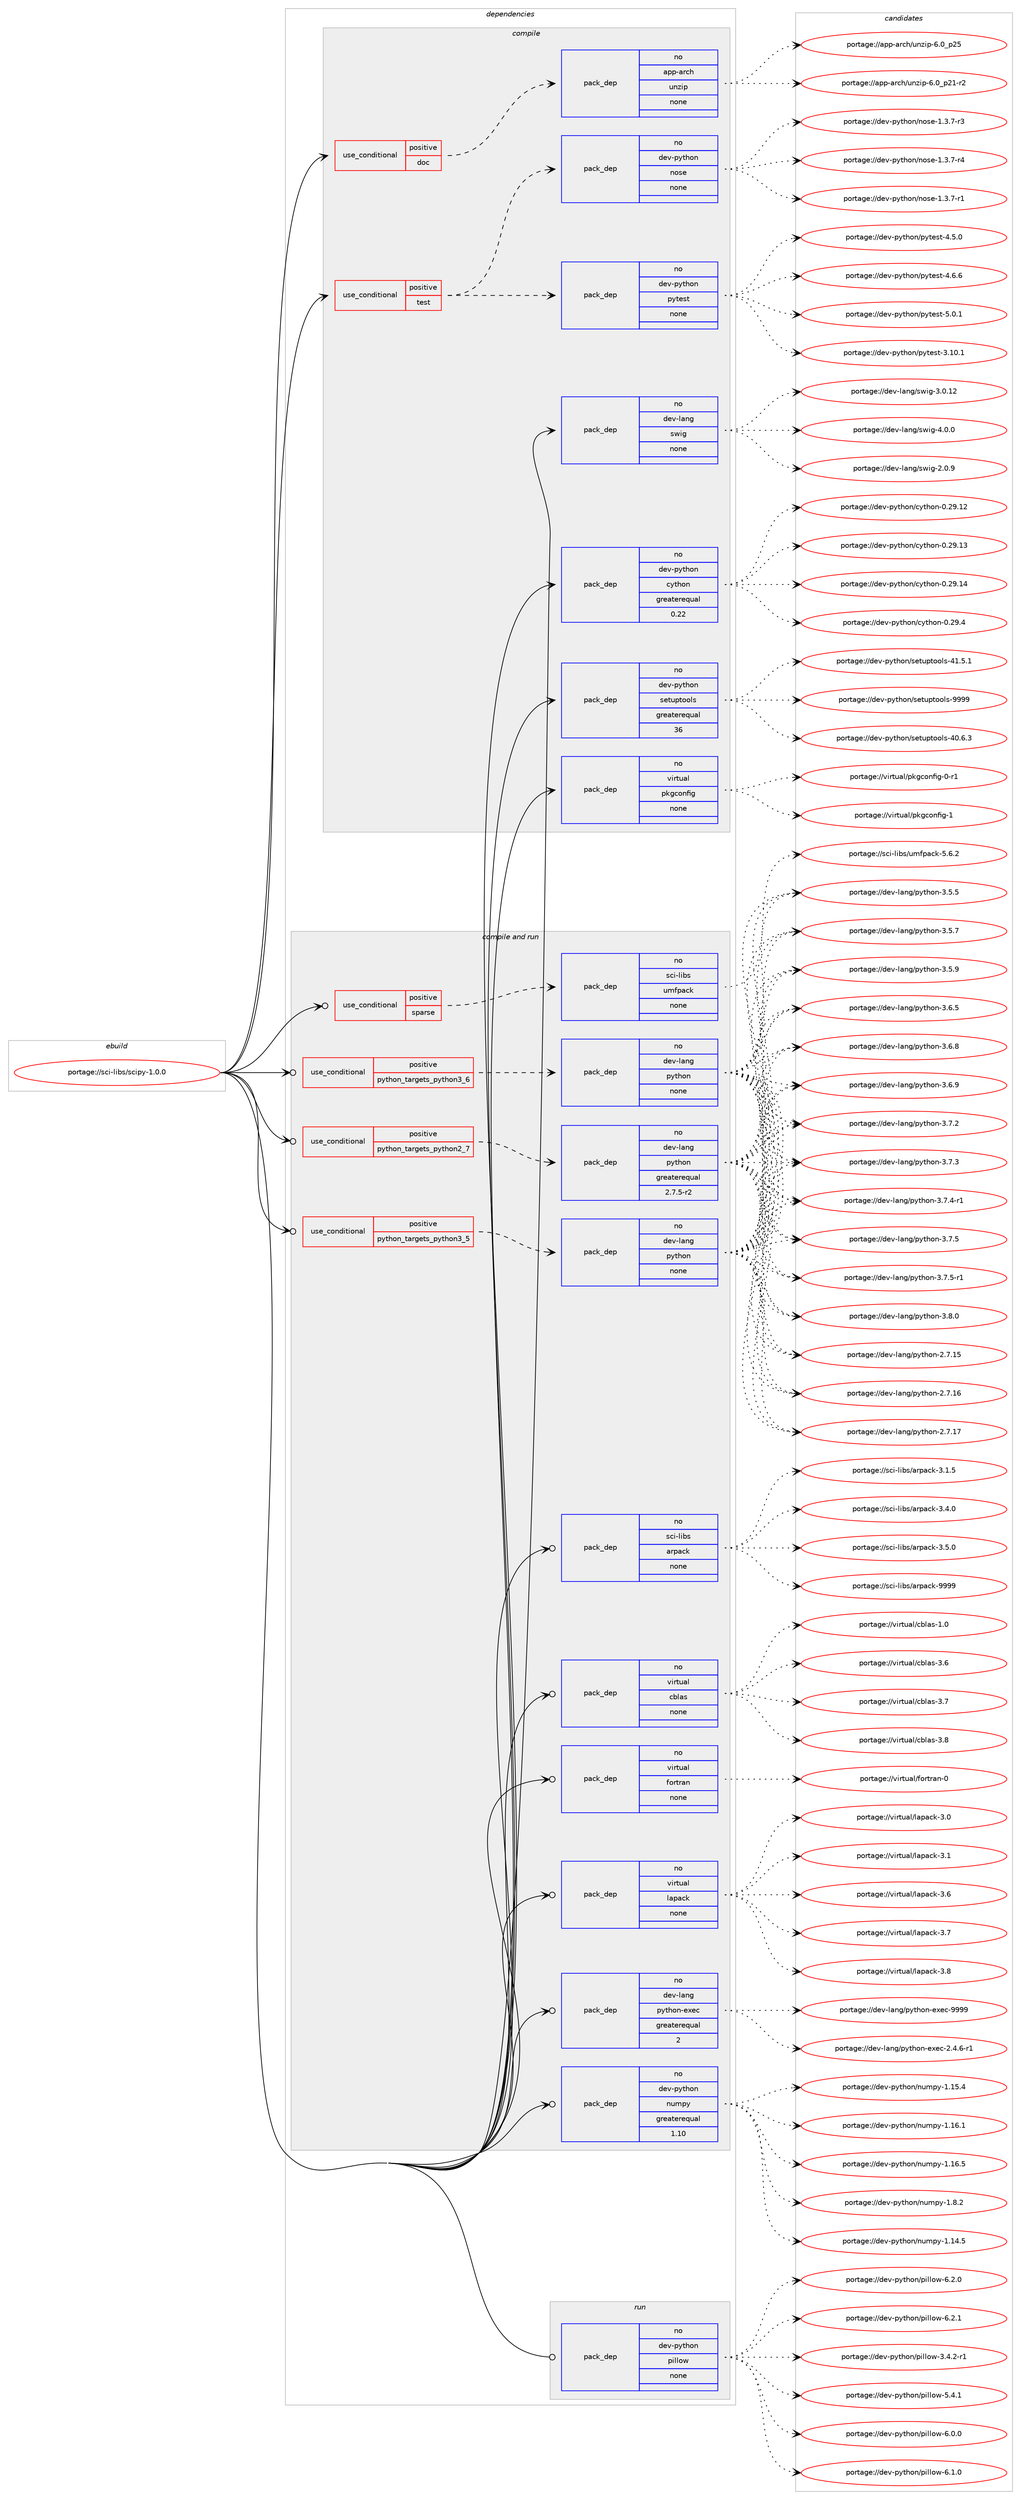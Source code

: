 digraph prolog {

# *************
# Graph options
# *************

newrank=true;
concentrate=true;
compound=true;
graph [rankdir=LR,fontname=Helvetica,fontsize=10,ranksep=1.5];#, ranksep=2.5, nodesep=0.2];
edge  [arrowhead=vee];
node  [fontname=Helvetica,fontsize=10];

# **********
# The ebuild
# **********

subgraph cluster_leftcol {
color=gray;
rank=same;
label=<<i>ebuild</i>>;
id [label="portage://sci-libs/scipy-1.0.0", color=red, width=4, href="../sci-libs/scipy-1.0.0.svg"];
}

# ****************
# The dependencies
# ****************

subgraph cluster_midcol {
color=gray;
label=<<i>dependencies</i>>;
subgraph cluster_compile {
fillcolor="#eeeeee";
style=filled;
label=<<i>compile</i>>;
subgraph cond97226 {
dependency392703 [label=<<TABLE BORDER="0" CELLBORDER="1" CELLSPACING="0" CELLPADDING="4"><TR><TD ROWSPAN="3" CELLPADDING="10">use_conditional</TD></TR><TR><TD>positive</TD></TR><TR><TD>doc</TD></TR></TABLE>>, shape=none, color=red];
subgraph pack288806 {
dependency392704 [label=<<TABLE BORDER="0" CELLBORDER="1" CELLSPACING="0" CELLPADDING="4" WIDTH="220"><TR><TD ROWSPAN="6" CELLPADDING="30">pack_dep</TD></TR><TR><TD WIDTH="110">no</TD></TR><TR><TD>app-arch</TD></TR><TR><TD>unzip</TD></TR><TR><TD>none</TD></TR><TR><TD></TD></TR></TABLE>>, shape=none, color=blue];
}
dependency392703:e -> dependency392704:w [weight=20,style="dashed",arrowhead="vee"];
}
id:e -> dependency392703:w [weight=20,style="solid",arrowhead="vee"];
subgraph cond97227 {
dependency392705 [label=<<TABLE BORDER="0" CELLBORDER="1" CELLSPACING="0" CELLPADDING="4"><TR><TD ROWSPAN="3" CELLPADDING="10">use_conditional</TD></TR><TR><TD>positive</TD></TR><TR><TD>test</TD></TR></TABLE>>, shape=none, color=red];
subgraph pack288807 {
dependency392706 [label=<<TABLE BORDER="0" CELLBORDER="1" CELLSPACING="0" CELLPADDING="4" WIDTH="220"><TR><TD ROWSPAN="6" CELLPADDING="30">pack_dep</TD></TR><TR><TD WIDTH="110">no</TD></TR><TR><TD>dev-python</TD></TR><TR><TD>nose</TD></TR><TR><TD>none</TD></TR><TR><TD></TD></TR></TABLE>>, shape=none, color=blue];
}
dependency392705:e -> dependency392706:w [weight=20,style="dashed",arrowhead="vee"];
subgraph pack288808 {
dependency392707 [label=<<TABLE BORDER="0" CELLBORDER="1" CELLSPACING="0" CELLPADDING="4" WIDTH="220"><TR><TD ROWSPAN="6" CELLPADDING="30">pack_dep</TD></TR><TR><TD WIDTH="110">no</TD></TR><TR><TD>dev-python</TD></TR><TR><TD>pytest</TD></TR><TR><TD>none</TD></TR><TR><TD></TD></TR></TABLE>>, shape=none, color=blue];
}
dependency392705:e -> dependency392707:w [weight=20,style="dashed",arrowhead="vee"];
}
id:e -> dependency392705:w [weight=20,style="solid",arrowhead="vee"];
subgraph pack288809 {
dependency392708 [label=<<TABLE BORDER="0" CELLBORDER="1" CELLSPACING="0" CELLPADDING="4" WIDTH="220"><TR><TD ROWSPAN="6" CELLPADDING="30">pack_dep</TD></TR><TR><TD WIDTH="110">no</TD></TR><TR><TD>dev-lang</TD></TR><TR><TD>swig</TD></TR><TR><TD>none</TD></TR><TR><TD></TD></TR></TABLE>>, shape=none, color=blue];
}
id:e -> dependency392708:w [weight=20,style="solid",arrowhead="vee"];
subgraph pack288810 {
dependency392709 [label=<<TABLE BORDER="0" CELLBORDER="1" CELLSPACING="0" CELLPADDING="4" WIDTH="220"><TR><TD ROWSPAN="6" CELLPADDING="30">pack_dep</TD></TR><TR><TD WIDTH="110">no</TD></TR><TR><TD>dev-python</TD></TR><TR><TD>cython</TD></TR><TR><TD>greaterequal</TD></TR><TR><TD>0.22</TD></TR></TABLE>>, shape=none, color=blue];
}
id:e -> dependency392709:w [weight=20,style="solid",arrowhead="vee"];
subgraph pack288811 {
dependency392710 [label=<<TABLE BORDER="0" CELLBORDER="1" CELLSPACING="0" CELLPADDING="4" WIDTH="220"><TR><TD ROWSPAN="6" CELLPADDING="30">pack_dep</TD></TR><TR><TD WIDTH="110">no</TD></TR><TR><TD>dev-python</TD></TR><TR><TD>setuptools</TD></TR><TR><TD>greaterequal</TD></TR><TR><TD>36</TD></TR></TABLE>>, shape=none, color=blue];
}
id:e -> dependency392710:w [weight=20,style="solid",arrowhead="vee"];
subgraph pack288812 {
dependency392711 [label=<<TABLE BORDER="0" CELLBORDER="1" CELLSPACING="0" CELLPADDING="4" WIDTH="220"><TR><TD ROWSPAN="6" CELLPADDING="30">pack_dep</TD></TR><TR><TD WIDTH="110">no</TD></TR><TR><TD>virtual</TD></TR><TR><TD>pkgconfig</TD></TR><TR><TD>none</TD></TR><TR><TD></TD></TR></TABLE>>, shape=none, color=blue];
}
id:e -> dependency392711:w [weight=20,style="solid",arrowhead="vee"];
}
subgraph cluster_compileandrun {
fillcolor="#eeeeee";
style=filled;
label=<<i>compile and run</i>>;
subgraph cond97228 {
dependency392712 [label=<<TABLE BORDER="0" CELLBORDER="1" CELLSPACING="0" CELLPADDING="4"><TR><TD ROWSPAN="3" CELLPADDING="10">use_conditional</TD></TR><TR><TD>positive</TD></TR><TR><TD>python_targets_python2_7</TD></TR></TABLE>>, shape=none, color=red];
subgraph pack288813 {
dependency392713 [label=<<TABLE BORDER="0" CELLBORDER="1" CELLSPACING="0" CELLPADDING="4" WIDTH="220"><TR><TD ROWSPAN="6" CELLPADDING="30">pack_dep</TD></TR><TR><TD WIDTH="110">no</TD></TR><TR><TD>dev-lang</TD></TR><TR><TD>python</TD></TR><TR><TD>greaterequal</TD></TR><TR><TD>2.7.5-r2</TD></TR></TABLE>>, shape=none, color=blue];
}
dependency392712:e -> dependency392713:w [weight=20,style="dashed",arrowhead="vee"];
}
id:e -> dependency392712:w [weight=20,style="solid",arrowhead="odotvee"];
subgraph cond97229 {
dependency392714 [label=<<TABLE BORDER="0" CELLBORDER="1" CELLSPACING="0" CELLPADDING="4"><TR><TD ROWSPAN="3" CELLPADDING="10">use_conditional</TD></TR><TR><TD>positive</TD></TR><TR><TD>python_targets_python3_5</TD></TR></TABLE>>, shape=none, color=red];
subgraph pack288814 {
dependency392715 [label=<<TABLE BORDER="0" CELLBORDER="1" CELLSPACING="0" CELLPADDING="4" WIDTH="220"><TR><TD ROWSPAN="6" CELLPADDING="30">pack_dep</TD></TR><TR><TD WIDTH="110">no</TD></TR><TR><TD>dev-lang</TD></TR><TR><TD>python</TD></TR><TR><TD>none</TD></TR><TR><TD></TD></TR></TABLE>>, shape=none, color=blue];
}
dependency392714:e -> dependency392715:w [weight=20,style="dashed",arrowhead="vee"];
}
id:e -> dependency392714:w [weight=20,style="solid",arrowhead="odotvee"];
subgraph cond97230 {
dependency392716 [label=<<TABLE BORDER="0" CELLBORDER="1" CELLSPACING="0" CELLPADDING="4"><TR><TD ROWSPAN="3" CELLPADDING="10">use_conditional</TD></TR><TR><TD>positive</TD></TR><TR><TD>python_targets_python3_6</TD></TR></TABLE>>, shape=none, color=red];
subgraph pack288815 {
dependency392717 [label=<<TABLE BORDER="0" CELLBORDER="1" CELLSPACING="0" CELLPADDING="4" WIDTH="220"><TR><TD ROWSPAN="6" CELLPADDING="30">pack_dep</TD></TR><TR><TD WIDTH="110">no</TD></TR><TR><TD>dev-lang</TD></TR><TR><TD>python</TD></TR><TR><TD>none</TD></TR><TR><TD></TD></TR></TABLE>>, shape=none, color=blue];
}
dependency392716:e -> dependency392717:w [weight=20,style="dashed",arrowhead="vee"];
}
id:e -> dependency392716:w [weight=20,style="solid",arrowhead="odotvee"];
subgraph cond97231 {
dependency392718 [label=<<TABLE BORDER="0" CELLBORDER="1" CELLSPACING="0" CELLPADDING="4"><TR><TD ROWSPAN="3" CELLPADDING="10">use_conditional</TD></TR><TR><TD>positive</TD></TR><TR><TD>sparse</TD></TR></TABLE>>, shape=none, color=red];
subgraph pack288816 {
dependency392719 [label=<<TABLE BORDER="0" CELLBORDER="1" CELLSPACING="0" CELLPADDING="4" WIDTH="220"><TR><TD ROWSPAN="6" CELLPADDING="30">pack_dep</TD></TR><TR><TD WIDTH="110">no</TD></TR><TR><TD>sci-libs</TD></TR><TR><TD>umfpack</TD></TR><TR><TD>none</TD></TR><TR><TD></TD></TR></TABLE>>, shape=none, color=blue];
}
dependency392718:e -> dependency392719:w [weight=20,style="dashed",arrowhead="vee"];
}
id:e -> dependency392718:w [weight=20,style="solid",arrowhead="odotvee"];
subgraph pack288817 {
dependency392720 [label=<<TABLE BORDER="0" CELLBORDER="1" CELLSPACING="0" CELLPADDING="4" WIDTH="220"><TR><TD ROWSPAN="6" CELLPADDING="30">pack_dep</TD></TR><TR><TD WIDTH="110">no</TD></TR><TR><TD>dev-lang</TD></TR><TR><TD>python-exec</TD></TR><TR><TD>greaterequal</TD></TR><TR><TD>2</TD></TR></TABLE>>, shape=none, color=blue];
}
id:e -> dependency392720:w [weight=20,style="solid",arrowhead="odotvee"];
subgraph pack288818 {
dependency392721 [label=<<TABLE BORDER="0" CELLBORDER="1" CELLSPACING="0" CELLPADDING="4" WIDTH="220"><TR><TD ROWSPAN="6" CELLPADDING="30">pack_dep</TD></TR><TR><TD WIDTH="110">no</TD></TR><TR><TD>dev-python</TD></TR><TR><TD>numpy</TD></TR><TR><TD>greaterequal</TD></TR><TR><TD>1.10</TD></TR></TABLE>>, shape=none, color=blue];
}
id:e -> dependency392721:w [weight=20,style="solid",arrowhead="odotvee"];
subgraph pack288819 {
dependency392722 [label=<<TABLE BORDER="0" CELLBORDER="1" CELLSPACING="0" CELLPADDING="4" WIDTH="220"><TR><TD ROWSPAN="6" CELLPADDING="30">pack_dep</TD></TR><TR><TD WIDTH="110">no</TD></TR><TR><TD>sci-libs</TD></TR><TR><TD>arpack</TD></TR><TR><TD>none</TD></TR><TR><TD></TD></TR></TABLE>>, shape=none, color=blue];
}
id:e -> dependency392722:w [weight=20,style="solid",arrowhead="odotvee"];
subgraph pack288820 {
dependency392723 [label=<<TABLE BORDER="0" CELLBORDER="1" CELLSPACING="0" CELLPADDING="4" WIDTH="220"><TR><TD ROWSPAN="6" CELLPADDING="30">pack_dep</TD></TR><TR><TD WIDTH="110">no</TD></TR><TR><TD>virtual</TD></TR><TR><TD>cblas</TD></TR><TR><TD>none</TD></TR><TR><TD></TD></TR></TABLE>>, shape=none, color=blue];
}
id:e -> dependency392723:w [weight=20,style="solid",arrowhead="odotvee"];
subgraph pack288821 {
dependency392724 [label=<<TABLE BORDER="0" CELLBORDER="1" CELLSPACING="0" CELLPADDING="4" WIDTH="220"><TR><TD ROWSPAN="6" CELLPADDING="30">pack_dep</TD></TR><TR><TD WIDTH="110">no</TD></TR><TR><TD>virtual</TD></TR><TR><TD>fortran</TD></TR><TR><TD>none</TD></TR><TR><TD></TD></TR></TABLE>>, shape=none, color=blue];
}
id:e -> dependency392724:w [weight=20,style="solid",arrowhead="odotvee"];
subgraph pack288822 {
dependency392725 [label=<<TABLE BORDER="0" CELLBORDER="1" CELLSPACING="0" CELLPADDING="4" WIDTH="220"><TR><TD ROWSPAN="6" CELLPADDING="30">pack_dep</TD></TR><TR><TD WIDTH="110">no</TD></TR><TR><TD>virtual</TD></TR><TR><TD>lapack</TD></TR><TR><TD>none</TD></TR><TR><TD></TD></TR></TABLE>>, shape=none, color=blue];
}
id:e -> dependency392725:w [weight=20,style="solid",arrowhead="odotvee"];
}
subgraph cluster_run {
fillcolor="#eeeeee";
style=filled;
label=<<i>run</i>>;
subgraph pack288823 {
dependency392726 [label=<<TABLE BORDER="0" CELLBORDER="1" CELLSPACING="0" CELLPADDING="4" WIDTH="220"><TR><TD ROWSPAN="6" CELLPADDING="30">pack_dep</TD></TR><TR><TD WIDTH="110">no</TD></TR><TR><TD>dev-python</TD></TR><TR><TD>pillow</TD></TR><TR><TD>none</TD></TR><TR><TD></TD></TR></TABLE>>, shape=none, color=blue];
}
id:e -> dependency392726:w [weight=20,style="solid",arrowhead="odot"];
}
}

# **************
# The candidates
# **************

subgraph cluster_choices {
rank=same;
color=gray;
label=<<i>candidates</i>>;

subgraph choice288806 {
color=black;
nodesep=1;
choiceportage9711211245971149910447117110122105112455446489511250494511450 [label="portage://app-arch/unzip-6.0_p21-r2", color=red, width=4,href="../app-arch/unzip-6.0_p21-r2.svg"];
choiceportage971121124597114991044711711012210511245544648951125053 [label="portage://app-arch/unzip-6.0_p25", color=red, width=4,href="../app-arch/unzip-6.0_p25.svg"];
dependency392704:e -> choiceportage9711211245971149910447117110122105112455446489511250494511450:w [style=dotted,weight="100"];
dependency392704:e -> choiceportage971121124597114991044711711012210511245544648951125053:w [style=dotted,weight="100"];
}
subgraph choice288807 {
color=black;
nodesep=1;
choiceportage10010111845112121116104111110471101111151014549465146554511449 [label="portage://dev-python/nose-1.3.7-r1", color=red, width=4,href="../dev-python/nose-1.3.7-r1.svg"];
choiceportage10010111845112121116104111110471101111151014549465146554511451 [label="portage://dev-python/nose-1.3.7-r3", color=red, width=4,href="../dev-python/nose-1.3.7-r3.svg"];
choiceportage10010111845112121116104111110471101111151014549465146554511452 [label="portage://dev-python/nose-1.3.7-r4", color=red, width=4,href="../dev-python/nose-1.3.7-r4.svg"];
dependency392706:e -> choiceportage10010111845112121116104111110471101111151014549465146554511449:w [style=dotted,weight="100"];
dependency392706:e -> choiceportage10010111845112121116104111110471101111151014549465146554511451:w [style=dotted,weight="100"];
dependency392706:e -> choiceportage10010111845112121116104111110471101111151014549465146554511452:w [style=dotted,weight="100"];
}
subgraph choice288808 {
color=black;
nodesep=1;
choiceportage100101118451121211161041111104711212111610111511645514649484649 [label="portage://dev-python/pytest-3.10.1", color=red, width=4,href="../dev-python/pytest-3.10.1.svg"];
choiceportage1001011184511212111610411111047112121116101115116455246534648 [label="portage://dev-python/pytest-4.5.0", color=red, width=4,href="../dev-python/pytest-4.5.0.svg"];
choiceportage1001011184511212111610411111047112121116101115116455246544654 [label="portage://dev-python/pytest-4.6.6", color=red, width=4,href="../dev-python/pytest-4.6.6.svg"];
choiceportage1001011184511212111610411111047112121116101115116455346484649 [label="portage://dev-python/pytest-5.0.1", color=red, width=4,href="../dev-python/pytest-5.0.1.svg"];
dependency392707:e -> choiceportage100101118451121211161041111104711212111610111511645514649484649:w [style=dotted,weight="100"];
dependency392707:e -> choiceportage1001011184511212111610411111047112121116101115116455246534648:w [style=dotted,weight="100"];
dependency392707:e -> choiceportage1001011184511212111610411111047112121116101115116455246544654:w [style=dotted,weight="100"];
dependency392707:e -> choiceportage1001011184511212111610411111047112121116101115116455346484649:w [style=dotted,weight="100"];
}
subgraph choice288809 {
color=black;
nodesep=1;
choiceportage100101118451089711010347115119105103455046484657 [label="portage://dev-lang/swig-2.0.9", color=red, width=4,href="../dev-lang/swig-2.0.9.svg"];
choiceportage10010111845108971101034711511910510345514648464950 [label="portage://dev-lang/swig-3.0.12", color=red, width=4,href="../dev-lang/swig-3.0.12.svg"];
choiceportage100101118451089711010347115119105103455246484648 [label="portage://dev-lang/swig-4.0.0", color=red, width=4,href="../dev-lang/swig-4.0.0.svg"];
dependency392708:e -> choiceportage100101118451089711010347115119105103455046484657:w [style=dotted,weight="100"];
dependency392708:e -> choiceportage10010111845108971101034711511910510345514648464950:w [style=dotted,weight="100"];
dependency392708:e -> choiceportage100101118451089711010347115119105103455246484648:w [style=dotted,weight="100"];
}
subgraph choice288810 {
color=black;
nodesep=1;
choiceportage1001011184511212111610411111047991211161041111104548465057464950 [label="portage://dev-python/cython-0.29.12", color=red, width=4,href="../dev-python/cython-0.29.12.svg"];
choiceportage1001011184511212111610411111047991211161041111104548465057464951 [label="portage://dev-python/cython-0.29.13", color=red, width=4,href="../dev-python/cython-0.29.13.svg"];
choiceportage1001011184511212111610411111047991211161041111104548465057464952 [label="portage://dev-python/cython-0.29.14", color=red, width=4,href="../dev-python/cython-0.29.14.svg"];
choiceportage10010111845112121116104111110479912111610411111045484650574652 [label="portage://dev-python/cython-0.29.4", color=red, width=4,href="../dev-python/cython-0.29.4.svg"];
dependency392709:e -> choiceportage1001011184511212111610411111047991211161041111104548465057464950:w [style=dotted,weight="100"];
dependency392709:e -> choiceportage1001011184511212111610411111047991211161041111104548465057464951:w [style=dotted,weight="100"];
dependency392709:e -> choiceportage1001011184511212111610411111047991211161041111104548465057464952:w [style=dotted,weight="100"];
dependency392709:e -> choiceportage10010111845112121116104111110479912111610411111045484650574652:w [style=dotted,weight="100"];
}
subgraph choice288811 {
color=black;
nodesep=1;
choiceportage100101118451121211161041111104711510111611711211611111110811545524846544651 [label="portage://dev-python/setuptools-40.6.3", color=red, width=4,href="../dev-python/setuptools-40.6.3.svg"];
choiceportage100101118451121211161041111104711510111611711211611111110811545524946534649 [label="portage://dev-python/setuptools-41.5.1", color=red, width=4,href="../dev-python/setuptools-41.5.1.svg"];
choiceportage10010111845112121116104111110471151011161171121161111111081154557575757 [label="portage://dev-python/setuptools-9999", color=red, width=4,href="../dev-python/setuptools-9999.svg"];
dependency392710:e -> choiceportage100101118451121211161041111104711510111611711211611111110811545524846544651:w [style=dotted,weight="100"];
dependency392710:e -> choiceportage100101118451121211161041111104711510111611711211611111110811545524946534649:w [style=dotted,weight="100"];
dependency392710:e -> choiceportage10010111845112121116104111110471151011161171121161111111081154557575757:w [style=dotted,weight="100"];
}
subgraph choice288812 {
color=black;
nodesep=1;
choiceportage11810511411611797108471121071039911111010210510345484511449 [label="portage://virtual/pkgconfig-0-r1", color=red, width=4,href="../virtual/pkgconfig-0-r1.svg"];
choiceportage1181051141161179710847112107103991111101021051034549 [label="portage://virtual/pkgconfig-1", color=red, width=4,href="../virtual/pkgconfig-1.svg"];
dependency392711:e -> choiceportage11810511411611797108471121071039911111010210510345484511449:w [style=dotted,weight="100"];
dependency392711:e -> choiceportage1181051141161179710847112107103991111101021051034549:w [style=dotted,weight="100"];
}
subgraph choice288813 {
color=black;
nodesep=1;
choiceportage10010111845108971101034711212111610411111045504655464953 [label="portage://dev-lang/python-2.7.15", color=red, width=4,href="../dev-lang/python-2.7.15.svg"];
choiceportage10010111845108971101034711212111610411111045504655464954 [label="portage://dev-lang/python-2.7.16", color=red, width=4,href="../dev-lang/python-2.7.16.svg"];
choiceportage10010111845108971101034711212111610411111045504655464955 [label="portage://dev-lang/python-2.7.17", color=red, width=4,href="../dev-lang/python-2.7.17.svg"];
choiceportage100101118451089711010347112121116104111110455146534653 [label="portage://dev-lang/python-3.5.5", color=red, width=4,href="../dev-lang/python-3.5.5.svg"];
choiceportage100101118451089711010347112121116104111110455146534655 [label="portage://dev-lang/python-3.5.7", color=red, width=4,href="../dev-lang/python-3.5.7.svg"];
choiceportage100101118451089711010347112121116104111110455146534657 [label="portage://dev-lang/python-3.5.9", color=red, width=4,href="../dev-lang/python-3.5.9.svg"];
choiceportage100101118451089711010347112121116104111110455146544653 [label="portage://dev-lang/python-3.6.5", color=red, width=4,href="../dev-lang/python-3.6.5.svg"];
choiceportage100101118451089711010347112121116104111110455146544656 [label="portage://dev-lang/python-3.6.8", color=red, width=4,href="../dev-lang/python-3.6.8.svg"];
choiceportage100101118451089711010347112121116104111110455146544657 [label="portage://dev-lang/python-3.6.9", color=red, width=4,href="../dev-lang/python-3.6.9.svg"];
choiceportage100101118451089711010347112121116104111110455146554650 [label="portage://dev-lang/python-3.7.2", color=red, width=4,href="../dev-lang/python-3.7.2.svg"];
choiceportage100101118451089711010347112121116104111110455146554651 [label="portage://dev-lang/python-3.7.3", color=red, width=4,href="../dev-lang/python-3.7.3.svg"];
choiceportage1001011184510897110103471121211161041111104551465546524511449 [label="portage://dev-lang/python-3.7.4-r1", color=red, width=4,href="../dev-lang/python-3.7.4-r1.svg"];
choiceportage100101118451089711010347112121116104111110455146554653 [label="portage://dev-lang/python-3.7.5", color=red, width=4,href="../dev-lang/python-3.7.5.svg"];
choiceportage1001011184510897110103471121211161041111104551465546534511449 [label="portage://dev-lang/python-3.7.5-r1", color=red, width=4,href="../dev-lang/python-3.7.5-r1.svg"];
choiceportage100101118451089711010347112121116104111110455146564648 [label="portage://dev-lang/python-3.8.0", color=red, width=4,href="../dev-lang/python-3.8.0.svg"];
dependency392713:e -> choiceportage10010111845108971101034711212111610411111045504655464953:w [style=dotted,weight="100"];
dependency392713:e -> choiceportage10010111845108971101034711212111610411111045504655464954:w [style=dotted,weight="100"];
dependency392713:e -> choiceportage10010111845108971101034711212111610411111045504655464955:w [style=dotted,weight="100"];
dependency392713:e -> choiceportage100101118451089711010347112121116104111110455146534653:w [style=dotted,weight="100"];
dependency392713:e -> choiceportage100101118451089711010347112121116104111110455146534655:w [style=dotted,weight="100"];
dependency392713:e -> choiceportage100101118451089711010347112121116104111110455146534657:w [style=dotted,weight="100"];
dependency392713:e -> choiceportage100101118451089711010347112121116104111110455146544653:w [style=dotted,weight="100"];
dependency392713:e -> choiceportage100101118451089711010347112121116104111110455146544656:w [style=dotted,weight="100"];
dependency392713:e -> choiceportage100101118451089711010347112121116104111110455146544657:w [style=dotted,weight="100"];
dependency392713:e -> choiceportage100101118451089711010347112121116104111110455146554650:w [style=dotted,weight="100"];
dependency392713:e -> choiceportage100101118451089711010347112121116104111110455146554651:w [style=dotted,weight="100"];
dependency392713:e -> choiceportage1001011184510897110103471121211161041111104551465546524511449:w [style=dotted,weight="100"];
dependency392713:e -> choiceportage100101118451089711010347112121116104111110455146554653:w [style=dotted,weight="100"];
dependency392713:e -> choiceportage1001011184510897110103471121211161041111104551465546534511449:w [style=dotted,weight="100"];
dependency392713:e -> choiceportage100101118451089711010347112121116104111110455146564648:w [style=dotted,weight="100"];
}
subgraph choice288814 {
color=black;
nodesep=1;
choiceportage10010111845108971101034711212111610411111045504655464953 [label="portage://dev-lang/python-2.7.15", color=red, width=4,href="../dev-lang/python-2.7.15.svg"];
choiceportage10010111845108971101034711212111610411111045504655464954 [label="portage://dev-lang/python-2.7.16", color=red, width=4,href="../dev-lang/python-2.7.16.svg"];
choiceportage10010111845108971101034711212111610411111045504655464955 [label="portage://dev-lang/python-2.7.17", color=red, width=4,href="../dev-lang/python-2.7.17.svg"];
choiceportage100101118451089711010347112121116104111110455146534653 [label="portage://dev-lang/python-3.5.5", color=red, width=4,href="../dev-lang/python-3.5.5.svg"];
choiceportage100101118451089711010347112121116104111110455146534655 [label="portage://dev-lang/python-3.5.7", color=red, width=4,href="../dev-lang/python-3.5.7.svg"];
choiceportage100101118451089711010347112121116104111110455146534657 [label="portage://dev-lang/python-3.5.9", color=red, width=4,href="../dev-lang/python-3.5.9.svg"];
choiceportage100101118451089711010347112121116104111110455146544653 [label="portage://dev-lang/python-3.6.5", color=red, width=4,href="../dev-lang/python-3.6.5.svg"];
choiceportage100101118451089711010347112121116104111110455146544656 [label="portage://dev-lang/python-3.6.8", color=red, width=4,href="../dev-lang/python-3.6.8.svg"];
choiceportage100101118451089711010347112121116104111110455146544657 [label="portage://dev-lang/python-3.6.9", color=red, width=4,href="../dev-lang/python-3.6.9.svg"];
choiceportage100101118451089711010347112121116104111110455146554650 [label="portage://dev-lang/python-3.7.2", color=red, width=4,href="../dev-lang/python-3.7.2.svg"];
choiceportage100101118451089711010347112121116104111110455146554651 [label="portage://dev-lang/python-3.7.3", color=red, width=4,href="../dev-lang/python-3.7.3.svg"];
choiceportage1001011184510897110103471121211161041111104551465546524511449 [label="portage://dev-lang/python-3.7.4-r1", color=red, width=4,href="../dev-lang/python-3.7.4-r1.svg"];
choiceportage100101118451089711010347112121116104111110455146554653 [label="portage://dev-lang/python-3.7.5", color=red, width=4,href="../dev-lang/python-3.7.5.svg"];
choiceportage1001011184510897110103471121211161041111104551465546534511449 [label="portage://dev-lang/python-3.7.5-r1", color=red, width=4,href="../dev-lang/python-3.7.5-r1.svg"];
choiceportage100101118451089711010347112121116104111110455146564648 [label="portage://dev-lang/python-3.8.0", color=red, width=4,href="../dev-lang/python-3.8.0.svg"];
dependency392715:e -> choiceportage10010111845108971101034711212111610411111045504655464953:w [style=dotted,weight="100"];
dependency392715:e -> choiceportage10010111845108971101034711212111610411111045504655464954:w [style=dotted,weight="100"];
dependency392715:e -> choiceportage10010111845108971101034711212111610411111045504655464955:w [style=dotted,weight="100"];
dependency392715:e -> choiceportage100101118451089711010347112121116104111110455146534653:w [style=dotted,weight="100"];
dependency392715:e -> choiceportage100101118451089711010347112121116104111110455146534655:w [style=dotted,weight="100"];
dependency392715:e -> choiceportage100101118451089711010347112121116104111110455146534657:w [style=dotted,weight="100"];
dependency392715:e -> choiceportage100101118451089711010347112121116104111110455146544653:w [style=dotted,weight="100"];
dependency392715:e -> choiceportage100101118451089711010347112121116104111110455146544656:w [style=dotted,weight="100"];
dependency392715:e -> choiceportage100101118451089711010347112121116104111110455146544657:w [style=dotted,weight="100"];
dependency392715:e -> choiceportage100101118451089711010347112121116104111110455146554650:w [style=dotted,weight="100"];
dependency392715:e -> choiceportage100101118451089711010347112121116104111110455146554651:w [style=dotted,weight="100"];
dependency392715:e -> choiceportage1001011184510897110103471121211161041111104551465546524511449:w [style=dotted,weight="100"];
dependency392715:e -> choiceportage100101118451089711010347112121116104111110455146554653:w [style=dotted,weight="100"];
dependency392715:e -> choiceportage1001011184510897110103471121211161041111104551465546534511449:w [style=dotted,weight="100"];
dependency392715:e -> choiceportage100101118451089711010347112121116104111110455146564648:w [style=dotted,weight="100"];
}
subgraph choice288815 {
color=black;
nodesep=1;
choiceportage10010111845108971101034711212111610411111045504655464953 [label="portage://dev-lang/python-2.7.15", color=red, width=4,href="../dev-lang/python-2.7.15.svg"];
choiceportage10010111845108971101034711212111610411111045504655464954 [label="portage://dev-lang/python-2.7.16", color=red, width=4,href="../dev-lang/python-2.7.16.svg"];
choiceportage10010111845108971101034711212111610411111045504655464955 [label="portage://dev-lang/python-2.7.17", color=red, width=4,href="../dev-lang/python-2.7.17.svg"];
choiceportage100101118451089711010347112121116104111110455146534653 [label="portage://dev-lang/python-3.5.5", color=red, width=4,href="../dev-lang/python-3.5.5.svg"];
choiceportage100101118451089711010347112121116104111110455146534655 [label="portage://dev-lang/python-3.5.7", color=red, width=4,href="../dev-lang/python-3.5.7.svg"];
choiceportage100101118451089711010347112121116104111110455146534657 [label="portage://dev-lang/python-3.5.9", color=red, width=4,href="../dev-lang/python-3.5.9.svg"];
choiceportage100101118451089711010347112121116104111110455146544653 [label="portage://dev-lang/python-3.6.5", color=red, width=4,href="../dev-lang/python-3.6.5.svg"];
choiceportage100101118451089711010347112121116104111110455146544656 [label="portage://dev-lang/python-3.6.8", color=red, width=4,href="../dev-lang/python-3.6.8.svg"];
choiceportage100101118451089711010347112121116104111110455146544657 [label="portage://dev-lang/python-3.6.9", color=red, width=4,href="../dev-lang/python-3.6.9.svg"];
choiceportage100101118451089711010347112121116104111110455146554650 [label="portage://dev-lang/python-3.7.2", color=red, width=4,href="../dev-lang/python-3.7.2.svg"];
choiceportage100101118451089711010347112121116104111110455146554651 [label="portage://dev-lang/python-3.7.3", color=red, width=4,href="../dev-lang/python-3.7.3.svg"];
choiceportage1001011184510897110103471121211161041111104551465546524511449 [label="portage://dev-lang/python-3.7.4-r1", color=red, width=4,href="../dev-lang/python-3.7.4-r1.svg"];
choiceportage100101118451089711010347112121116104111110455146554653 [label="portage://dev-lang/python-3.7.5", color=red, width=4,href="../dev-lang/python-3.7.5.svg"];
choiceportage1001011184510897110103471121211161041111104551465546534511449 [label="portage://dev-lang/python-3.7.5-r1", color=red, width=4,href="../dev-lang/python-3.7.5-r1.svg"];
choiceportage100101118451089711010347112121116104111110455146564648 [label="portage://dev-lang/python-3.8.0", color=red, width=4,href="../dev-lang/python-3.8.0.svg"];
dependency392717:e -> choiceportage10010111845108971101034711212111610411111045504655464953:w [style=dotted,weight="100"];
dependency392717:e -> choiceportage10010111845108971101034711212111610411111045504655464954:w [style=dotted,weight="100"];
dependency392717:e -> choiceportage10010111845108971101034711212111610411111045504655464955:w [style=dotted,weight="100"];
dependency392717:e -> choiceportage100101118451089711010347112121116104111110455146534653:w [style=dotted,weight="100"];
dependency392717:e -> choiceportage100101118451089711010347112121116104111110455146534655:w [style=dotted,weight="100"];
dependency392717:e -> choiceportage100101118451089711010347112121116104111110455146534657:w [style=dotted,weight="100"];
dependency392717:e -> choiceportage100101118451089711010347112121116104111110455146544653:w [style=dotted,weight="100"];
dependency392717:e -> choiceportage100101118451089711010347112121116104111110455146544656:w [style=dotted,weight="100"];
dependency392717:e -> choiceportage100101118451089711010347112121116104111110455146544657:w [style=dotted,weight="100"];
dependency392717:e -> choiceportage100101118451089711010347112121116104111110455146554650:w [style=dotted,weight="100"];
dependency392717:e -> choiceportage100101118451089711010347112121116104111110455146554651:w [style=dotted,weight="100"];
dependency392717:e -> choiceportage1001011184510897110103471121211161041111104551465546524511449:w [style=dotted,weight="100"];
dependency392717:e -> choiceportage100101118451089711010347112121116104111110455146554653:w [style=dotted,weight="100"];
dependency392717:e -> choiceportage1001011184510897110103471121211161041111104551465546534511449:w [style=dotted,weight="100"];
dependency392717:e -> choiceportage100101118451089711010347112121116104111110455146564648:w [style=dotted,weight="100"];
}
subgraph choice288816 {
color=black;
nodesep=1;
choiceportage115991054510810598115471171091021129799107455346544650 [label="portage://sci-libs/umfpack-5.6.2", color=red, width=4,href="../sci-libs/umfpack-5.6.2.svg"];
dependency392719:e -> choiceportage115991054510810598115471171091021129799107455346544650:w [style=dotted,weight="100"];
}
subgraph choice288817 {
color=black;
nodesep=1;
choiceportage10010111845108971101034711212111610411111045101120101994550465246544511449 [label="portage://dev-lang/python-exec-2.4.6-r1", color=red, width=4,href="../dev-lang/python-exec-2.4.6-r1.svg"];
choiceportage10010111845108971101034711212111610411111045101120101994557575757 [label="portage://dev-lang/python-exec-9999", color=red, width=4,href="../dev-lang/python-exec-9999.svg"];
dependency392720:e -> choiceportage10010111845108971101034711212111610411111045101120101994550465246544511449:w [style=dotted,weight="100"];
dependency392720:e -> choiceportage10010111845108971101034711212111610411111045101120101994557575757:w [style=dotted,weight="100"];
}
subgraph choice288818 {
color=black;
nodesep=1;
choiceportage100101118451121211161041111104711011710911212145494649524653 [label="portage://dev-python/numpy-1.14.5", color=red, width=4,href="../dev-python/numpy-1.14.5.svg"];
choiceportage100101118451121211161041111104711011710911212145494649534652 [label="portage://dev-python/numpy-1.15.4", color=red, width=4,href="../dev-python/numpy-1.15.4.svg"];
choiceportage100101118451121211161041111104711011710911212145494649544649 [label="portage://dev-python/numpy-1.16.1", color=red, width=4,href="../dev-python/numpy-1.16.1.svg"];
choiceportage100101118451121211161041111104711011710911212145494649544653 [label="portage://dev-python/numpy-1.16.5", color=red, width=4,href="../dev-python/numpy-1.16.5.svg"];
choiceportage1001011184511212111610411111047110117109112121454946564650 [label="portage://dev-python/numpy-1.8.2", color=red, width=4,href="../dev-python/numpy-1.8.2.svg"];
dependency392721:e -> choiceportage100101118451121211161041111104711011710911212145494649524653:w [style=dotted,weight="100"];
dependency392721:e -> choiceportage100101118451121211161041111104711011710911212145494649534652:w [style=dotted,weight="100"];
dependency392721:e -> choiceportage100101118451121211161041111104711011710911212145494649544649:w [style=dotted,weight="100"];
dependency392721:e -> choiceportage100101118451121211161041111104711011710911212145494649544653:w [style=dotted,weight="100"];
dependency392721:e -> choiceportage1001011184511212111610411111047110117109112121454946564650:w [style=dotted,weight="100"];
}
subgraph choice288819 {
color=black;
nodesep=1;
choiceportage11599105451081059811547971141129799107455146494653 [label="portage://sci-libs/arpack-3.1.5", color=red, width=4,href="../sci-libs/arpack-3.1.5.svg"];
choiceportage11599105451081059811547971141129799107455146524648 [label="portage://sci-libs/arpack-3.4.0", color=red, width=4,href="../sci-libs/arpack-3.4.0.svg"];
choiceportage11599105451081059811547971141129799107455146534648 [label="portage://sci-libs/arpack-3.5.0", color=red, width=4,href="../sci-libs/arpack-3.5.0.svg"];
choiceportage115991054510810598115479711411297991074557575757 [label="portage://sci-libs/arpack-9999", color=red, width=4,href="../sci-libs/arpack-9999.svg"];
dependency392722:e -> choiceportage11599105451081059811547971141129799107455146494653:w [style=dotted,weight="100"];
dependency392722:e -> choiceportage11599105451081059811547971141129799107455146524648:w [style=dotted,weight="100"];
dependency392722:e -> choiceportage11599105451081059811547971141129799107455146534648:w [style=dotted,weight="100"];
dependency392722:e -> choiceportage115991054510810598115479711411297991074557575757:w [style=dotted,weight="100"];
}
subgraph choice288820 {
color=black;
nodesep=1;
choiceportage118105114116117971084799981089711545494648 [label="portage://virtual/cblas-1.0", color=red, width=4,href="../virtual/cblas-1.0.svg"];
choiceportage118105114116117971084799981089711545514654 [label="portage://virtual/cblas-3.6", color=red, width=4,href="../virtual/cblas-3.6.svg"];
choiceportage118105114116117971084799981089711545514655 [label="portage://virtual/cblas-3.7", color=red, width=4,href="../virtual/cblas-3.7.svg"];
choiceportage118105114116117971084799981089711545514656 [label="portage://virtual/cblas-3.8", color=red, width=4,href="../virtual/cblas-3.8.svg"];
dependency392723:e -> choiceportage118105114116117971084799981089711545494648:w [style=dotted,weight="100"];
dependency392723:e -> choiceportage118105114116117971084799981089711545514654:w [style=dotted,weight="100"];
dependency392723:e -> choiceportage118105114116117971084799981089711545514655:w [style=dotted,weight="100"];
dependency392723:e -> choiceportage118105114116117971084799981089711545514656:w [style=dotted,weight="100"];
}
subgraph choice288821 {
color=black;
nodesep=1;
choiceportage1181051141161179710847102111114116114971104548 [label="portage://virtual/fortran-0", color=red, width=4,href="../virtual/fortran-0.svg"];
dependency392724:e -> choiceportage1181051141161179710847102111114116114971104548:w [style=dotted,weight="100"];
}
subgraph choice288822 {
color=black;
nodesep=1;
choiceportage118105114116117971084710897112979910745514648 [label="portage://virtual/lapack-3.0", color=red, width=4,href="../virtual/lapack-3.0.svg"];
choiceportage118105114116117971084710897112979910745514649 [label="portage://virtual/lapack-3.1", color=red, width=4,href="../virtual/lapack-3.1.svg"];
choiceportage118105114116117971084710897112979910745514654 [label="portage://virtual/lapack-3.6", color=red, width=4,href="../virtual/lapack-3.6.svg"];
choiceportage118105114116117971084710897112979910745514655 [label="portage://virtual/lapack-3.7", color=red, width=4,href="../virtual/lapack-3.7.svg"];
choiceportage118105114116117971084710897112979910745514656 [label="portage://virtual/lapack-3.8", color=red, width=4,href="../virtual/lapack-3.8.svg"];
dependency392725:e -> choiceportage118105114116117971084710897112979910745514648:w [style=dotted,weight="100"];
dependency392725:e -> choiceportage118105114116117971084710897112979910745514649:w [style=dotted,weight="100"];
dependency392725:e -> choiceportage118105114116117971084710897112979910745514654:w [style=dotted,weight="100"];
dependency392725:e -> choiceportage118105114116117971084710897112979910745514655:w [style=dotted,weight="100"];
dependency392725:e -> choiceportage118105114116117971084710897112979910745514656:w [style=dotted,weight="100"];
}
subgraph choice288823 {
color=black;
nodesep=1;
choiceportage10010111845112121116104111110471121051081081111194551465246504511449 [label="portage://dev-python/pillow-3.4.2-r1", color=red, width=4,href="../dev-python/pillow-3.4.2-r1.svg"];
choiceportage1001011184511212111610411111047112105108108111119455346524649 [label="portage://dev-python/pillow-5.4.1", color=red, width=4,href="../dev-python/pillow-5.4.1.svg"];
choiceportage1001011184511212111610411111047112105108108111119455446484648 [label="portage://dev-python/pillow-6.0.0", color=red, width=4,href="../dev-python/pillow-6.0.0.svg"];
choiceportage1001011184511212111610411111047112105108108111119455446494648 [label="portage://dev-python/pillow-6.1.0", color=red, width=4,href="../dev-python/pillow-6.1.0.svg"];
choiceportage1001011184511212111610411111047112105108108111119455446504648 [label="portage://dev-python/pillow-6.2.0", color=red, width=4,href="../dev-python/pillow-6.2.0.svg"];
choiceportage1001011184511212111610411111047112105108108111119455446504649 [label="portage://dev-python/pillow-6.2.1", color=red, width=4,href="../dev-python/pillow-6.2.1.svg"];
dependency392726:e -> choiceportage10010111845112121116104111110471121051081081111194551465246504511449:w [style=dotted,weight="100"];
dependency392726:e -> choiceportage1001011184511212111610411111047112105108108111119455346524649:w [style=dotted,weight="100"];
dependency392726:e -> choiceportage1001011184511212111610411111047112105108108111119455446484648:w [style=dotted,weight="100"];
dependency392726:e -> choiceportage1001011184511212111610411111047112105108108111119455446494648:w [style=dotted,weight="100"];
dependency392726:e -> choiceportage1001011184511212111610411111047112105108108111119455446504648:w [style=dotted,weight="100"];
dependency392726:e -> choiceportage1001011184511212111610411111047112105108108111119455446504649:w [style=dotted,weight="100"];
}
}

}
